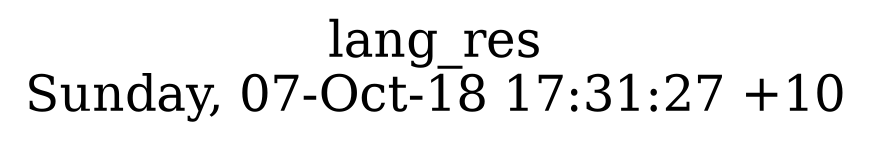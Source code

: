 digraph G {
fontsize="24";
label="lang_res\nSunday, 07-Oct-18 17:31:27 +10";
nojustify=true;
ordering=out;
rankdir=LR;
size="30";
}
